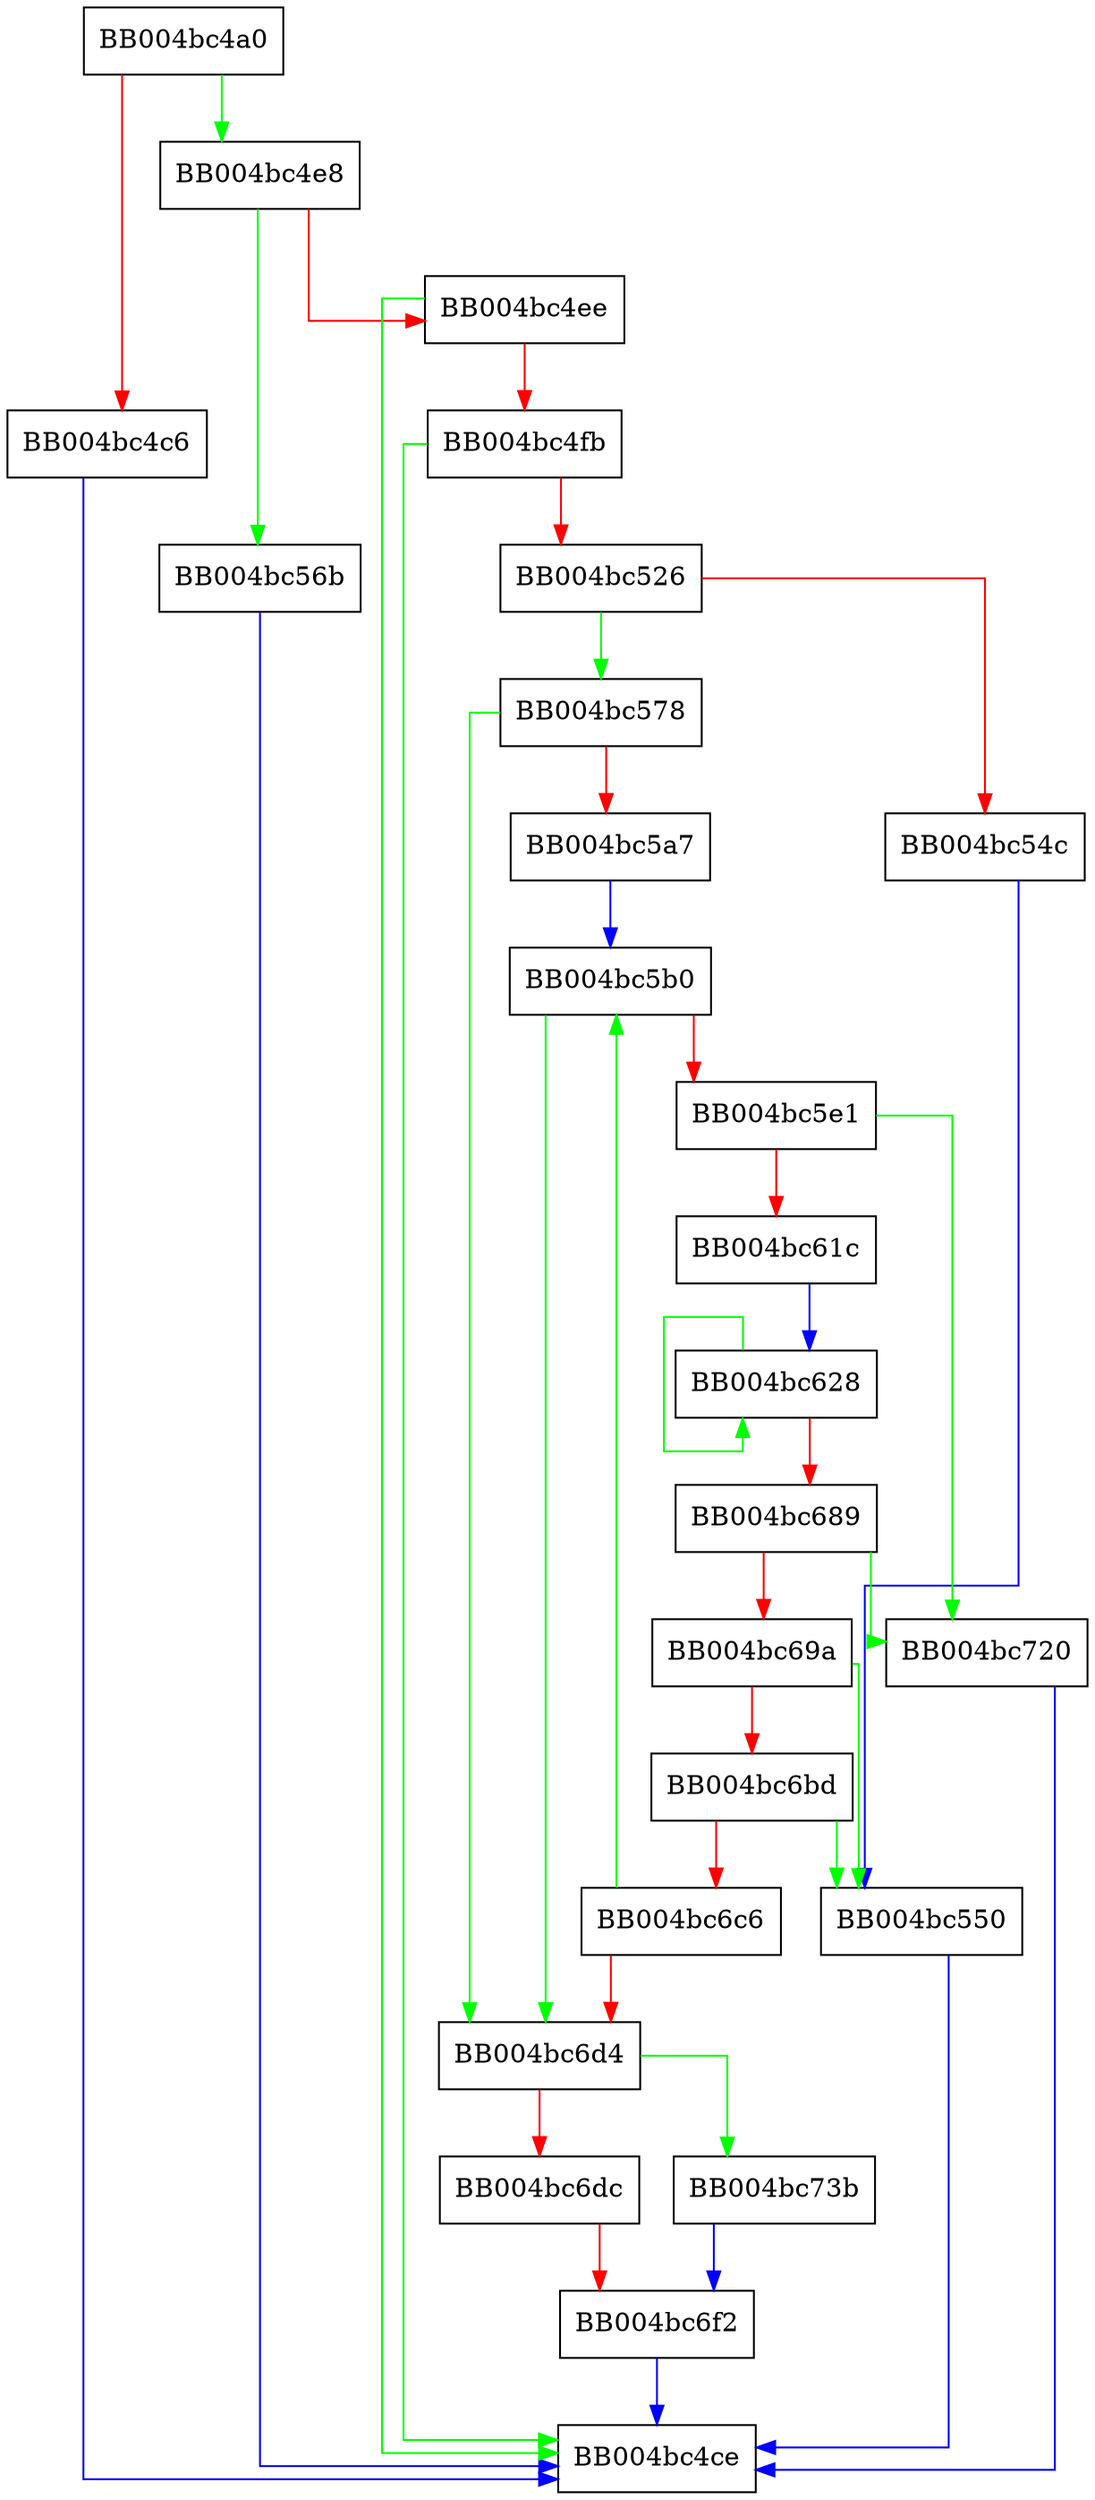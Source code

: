 digraph ossl_quic_rstream_resize_rbuf {
  node [shape="box"];
  graph [splines=ortho];
  BB004bc4a0 -> BB004bc4e8 [color="green"];
  BB004bc4a0 -> BB004bc4c6 [color="red"];
  BB004bc4c6 -> BB004bc4ce [color="blue"];
  BB004bc4e8 -> BB004bc56b [color="green"];
  BB004bc4e8 -> BB004bc4ee [color="red"];
  BB004bc4ee -> BB004bc4ce [color="green"];
  BB004bc4ee -> BB004bc4fb [color="red"];
  BB004bc4fb -> BB004bc4ce [color="green"];
  BB004bc4fb -> BB004bc526 [color="red"];
  BB004bc526 -> BB004bc578 [color="green"];
  BB004bc526 -> BB004bc54c [color="red"];
  BB004bc54c -> BB004bc550 [color="blue"];
  BB004bc550 -> BB004bc4ce [color="blue"];
  BB004bc56b -> BB004bc4ce [color="blue"];
  BB004bc578 -> BB004bc6d4 [color="green"];
  BB004bc578 -> BB004bc5a7 [color="red"];
  BB004bc5a7 -> BB004bc5b0 [color="blue"];
  BB004bc5b0 -> BB004bc6d4 [color="green"];
  BB004bc5b0 -> BB004bc5e1 [color="red"];
  BB004bc5e1 -> BB004bc720 [color="green"];
  BB004bc5e1 -> BB004bc61c [color="red"];
  BB004bc61c -> BB004bc628 [color="blue"];
  BB004bc628 -> BB004bc628 [color="green"];
  BB004bc628 -> BB004bc689 [color="red"];
  BB004bc689 -> BB004bc720 [color="green"];
  BB004bc689 -> BB004bc69a [color="red"];
  BB004bc69a -> BB004bc550 [color="green"];
  BB004bc69a -> BB004bc6bd [color="red"];
  BB004bc6bd -> BB004bc550 [color="green"];
  BB004bc6bd -> BB004bc6c6 [color="red"];
  BB004bc6c6 -> BB004bc5b0 [color="green"];
  BB004bc6c6 -> BB004bc6d4 [color="red"];
  BB004bc6d4 -> BB004bc73b [color="green"];
  BB004bc6d4 -> BB004bc6dc [color="red"];
  BB004bc6dc -> BB004bc6f2 [color="red"];
  BB004bc6f2 -> BB004bc4ce [color="blue"];
  BB004bc720 -> BB004bc4ce [color="blue"];
  BB004bc73b -> BB004bc6f2 [color="blue"];
}